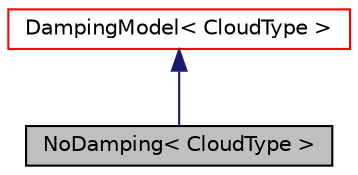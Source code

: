 digraph "NoDamping&lt; CloudType &gt;"
{
  bgcolor="transparent";
  edge [fontname="Helvetica",fontsize="10",labelfontname="Helvetica",labelfontsize="10"];
  node [fontname="Helvetica",fontsize="10",shape=record];
  Node1 [label="NoDamping\< CloudType \>",height=0.2,width=0.4,color="black", fillcolor="grey75", style="filled" fontcolor="black"];
  Node2 -> Node1 [dir="back",color="midnightblue",fontsize="10",style="solid",fontname="Helvetica"];
  Node2 [label="DampingModel\< CloudType \>",height=0.2,width=0.4,color="red",URL="$classFoam_1_1DampingModel.html",tooltip="Base class for collisional damping models. "];
}
